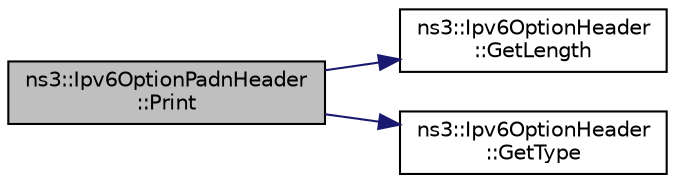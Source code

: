 digraph "ns3::Ipv6OptionPadnHeader::Print"
{
 // LATEX_PDF_SIZE
  edge [fontname="Helvetica",fontsize="10",labelfontname="Helvetica",labelfontsize="10"];
  node [fontname="Helvetica",fontsize="10",shape=record];
  rankdir="LR";
  Node1 [label="ns3::Ipv6OptionPadnHeader\l::Print",height=0.2,width=0.4,color="black", fillcolor="grey75", style="filled", fontcolor="black",tooltip="Print some information about the packet."];
  Node1 -> Node2 [color="midnightblue",fontsize="10",style="solid",fontname="Helvetica"];
  Node2 [label="ns3::Ipv6OptionHeader\l::GetLength",height=0.2,width=0.4,color="black", fillcolor="white", style="filled",URL="$classns3_1_1_ipv6_option_header.html#a0f8c254c8fac74352b4d8bac177f0d2a",tooltip="Get the option length."];
  Node1 -> Node3 [color="midnightblue",fontsize="10",style="solid",fontname="Helvetica"];
  Node3 [label="ns3::Ipv6OptionHeader\l::GetType",height=0.2,width=0.4,color="black", fillcolor="white", style="filled",URL="$classns3_1_1_ipv6_option_header.html#a44a1920525d2dddea70dacf6a05674ea",tooltip="Get the type of the option."];
}
